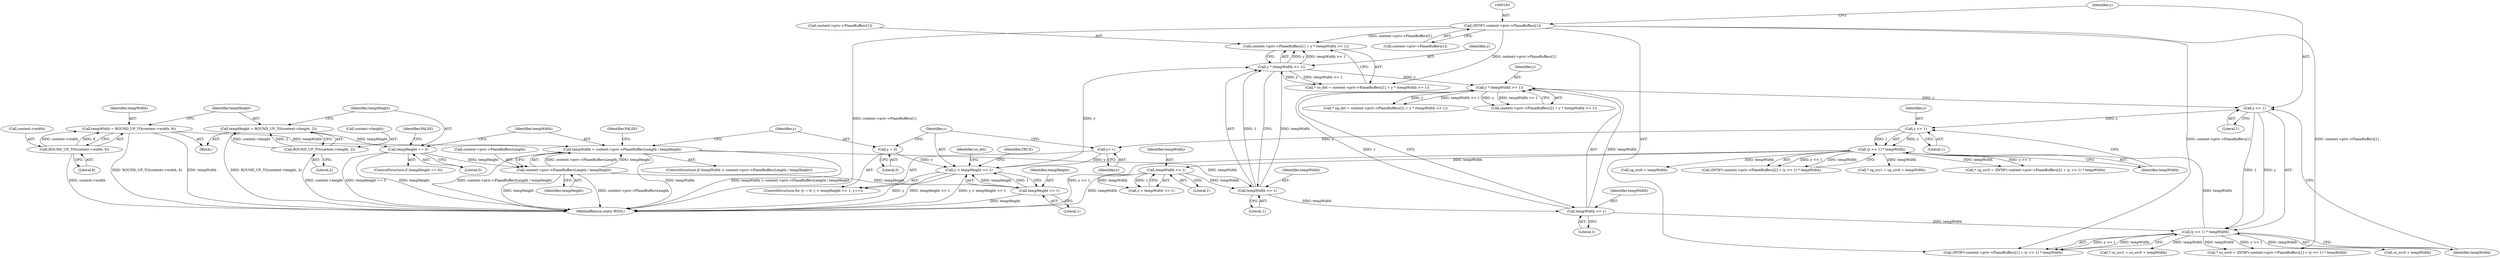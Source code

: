 digraph "0_FreeRDP_d1112c279bd1a327e8e4d0b5f371458bf2579659_6@array" {
"1000159" [label="(Call,context->priv->PlaneBuffers[1] + y * (tempWidth >> 1))"];
"1000192" [label="(Call,(INT8*) context->priv->PlaneBuffers[1])"];
"1000167" [label="(Call,y * (tempWidth >> 1))"];
"1000148" [label="(Call,y < tempHeight >> 1)"];
"1000153" [label="(Call,y++)"];
"1000226" [label="(Call,y << 1)"];
"1000202" [label="(Call,y << 1)"];
"1000183" [label="(Call,y * (tempWidth >> 1))"];
"1000185" [label="(Call,tempWidth >> 1)"];
"1000169" [label="(Call,tempWidth >> 1)"];
"1000133" [label="(Call,tempWidth > context->priv->PlaneBuffersLength / tempHeight)"];
"1000112" [label="(Call,tempWidth = ROUND_UP_TO(context->width, 8))"];
"1000114" [label="(Call,ROUND_UP_TO(context->width, 8))"];
"1000135" [label="(Call,context->priv->PlaneBuffersLength / tempHeight)"];
"1000127" [label="(Call,tempHeight == 0)"];
"1000119" [label="(Call,tempHeight = ROUND_UP_TO(context->height, 2))"];
"1000121" [label="(Call,ROUND_UP_TO(context->height, 2))"];
"1000242" [label="(Call,tempWidth >> 1)"];
"1000225" [label="(Call,(y << 1) * tempWidth)"];
"1000201" [label="(Call,(y << 1) * tempWidth)"];
"1000145" [label="(Call,y = 0)"];
"1000150" [label="(Call,tempHeight >> 1)"];
"1000136" [label="(Call,context->priv->PlaneBuffersLength)"];
"1000203" [label="(Identifier,y)"];
"1000183" [label="(Call,y * (tempWidth >> 1))"];
"1000147" [label="(Literal,0)"];
"1000169" [label="(Call,tempWidth >> 1)"];
"1000186" [label="(Identifier,tempWidth)"];
"1000120" [label="(Identifier,tempHeight)"];
"1000173" [label="(Call,* cg_dst = context->priv->PlaneBuffers[2] + y * (tempWidth >> 1))"];
"1000167" [label="(Call,y * (tempWidth >> 1))"];
"1000205" [label="(Identifier,tempWidth)"];
"1000127" [label="(Call,tempHeight == 0)"];
"1000191" [label="(Call,(INT8*) context->priv->PlaneBuffers[1] + (y << 1) * tempWidth)"];
"1000152" [label="(Literal,1)"];
"1000145" [label="(Call,y = 0)"];
"1000134" [label="(Identifier,tempWidth)"];
"1000233" [label="(Call,cg_src0 + tempWidth)"];
"1000157" [label="(Call,* co_dst = context->priv->PlaneBuffers[1] + y * (tempWidth >> 1))"];
"1000202" [label="(Call,y << 1)"];
"1000158" [label="(Identifier,co_dst)"];
"1000207" [label="(Call,* co_src1 = co_src0 + tempWidth)"];
"1000240" [label="(Call,x < tempWidth >> 1)"];
"1000213" [label="(Call,* cg_src0 = (INT8*) context->priv->PlaneBuffers[2] + (y << 1) * tempWidth)"];
"1000149" [label="(Identifier,y)"];
"1000324" [label="(MethodReturn,static BOOL)"];
"1000225" [label="(Call,(y << 1) * tempWidth)"];
"1000159" [label="(Call,context->priv->PlaneBuffers[1] + y * (tempWidth >> 1))"];
"1000192" [label="(Call,(INT8*) context->priv->PlaneBuffers[1])"];
"1000148" [label="(Call,y < tempHeight >> 1)"];
"1000323" [label="(Identifier,TRUE)"];
"1000204" [label="(Literal,1)"];
"1000175" [label="(Call,context->priv->PlaneBuffers[2] + y * (tempWidth >> 1))"];
"1000133" [label="(Call,tempWidth > context->priv->PlaneBuffersLength / tempHeight)"];
"1000143" [label="(Identifier,FALSE)"];
"1000194" [label="(Call,context->priv->PlaneBuffers[1])"];
"1000185" [label="(Call,tempWidth >> 1)"];
"1000187" [label="(Literal,1)"];
"1000131" [label="(Identifier,FALSE)"];
"1000244" [label="(Literal,1)"];
"1000132" [label="(ControlStructure,if (tempWidth > context->priv->PlaneBuffersLength / tempHeight))"];
"1000229" [label="(Identifier,tempWidth)"];
"1000102" [label="(Block,)"];
"1000125" [label="(Literal,2)"];
"1000243" [label="(Identifier,tempWidth)"];
"1000215" [label="(Call,(INT8*) context->priv->PlaneBuffers[2] + (y << 1) * tempWidth)"];
"1000189" [label="(Call,* co_src0 = (INT8*) context->priv->PlaneBuffers[1] + (y << 1) * tempWidth)"];
"1000242" [label="(Call,tempWidth >> 1)"];
"1000160" [label="(Call,context->priv->PlaneBuffers[1])"];
"1000153" [label="(Call,y++)"];
"1000201" [label="(Call,(y << 1) * tempWidth)"];
"1000184" [label="(Identifier,y)"];
"1000126" [label="(ControlStructure,if (tempHeight == 0))"];
"1000144" [label="(ControlStructure,for (y = 0; y < tempHeight >> 1; y++))"];
"1000150" [label="(Call,tempHeight >> 1)"];
"1000135" [label="(Call,context->priv->PlaneBuffersLength / tempHeight)"];
"1000129" [label="(Literal,0)"];
"1000231" [label="(Call,* cg_src1 = cg_src0 + tempWidth)"];
"1000227" [label="(Identifier,y)"];
"1000146" [label="(Identifier,y)"];
"1000112" [label="(Call,tempWidth = ROUND_UP_TO(context->width, 8))"];
"1000228" [label="(Literal,1)"];
"1000170" [label="(Identifier,tempWidth)"];
"1000119" [label="(Call,tempHeight = ROUND_UP_TO(context->height, 2))"];
"1000128" [label="(Identifier,tempHeight)"];
"1000113" [label="(Identifier,tempWidth)"];
"1000115" [label="(Call,context->width)"];
"1000168" [label="(Identifier,y)"];
"1000122" [label="(Call,context->height)"];
"1000209" [label="(Call,co_src0 + tempWidth)"];
"1000151" [label="(Identifier,tempHeight)"];
"1000121" [label="(Call,ROUND_UP_TO(context->height, 2))"];
"1000154" [label="(Identifier,y)"];
"1000141" [label="(Identifier,tempHeight)"];
"1000226" [label="(Call,y << 1)"];
"1000171" [label="(Literal,1)"];
"1000114" [label="(Call,ROUND_UP_TO(context->width, 8))"];
"1000118" [label="(Literal,8)"];
"1000159" -> "1000157"  [label="AST: "];
"1000159" -> "1000167"  [label="CFG: "];
"1000160" -> "1000159"  [label="AST: "];
"1000167" -> "1000159"  [label="AST: "];
"1000157" -> "1000159"  [label="CFG: "];
"1000192" -> "1000159"  [label="DDG: context->priv->PlaneBuffers[1]"];
"1000167" -> "1000159"  [label="DDG: y"];
"1000167" -> "1000159"  [label="DDG: tempWidth >> 1"];
"1000192" -> "1000191"  [label="AST: "];
"1000192" -> "1000194"  [label="CFG: "];
"1000193" -> "1000192"  [label="AST: "];
"1000194" -> "1000192"  [label="AST: "];
"1000203" -> "1000192"  [label="CFG: "];
"1000192" -> "1000324"  [label="DDG: context->priv->PlaneBuffers[1]"];
"1000192" -> "1000157"  [label="DDG: context->priv->PlaneBuffers[1]"];
"1000192" -> "1000189"  [label="DDG: context->priv->PlaneBuffers[1]"];
"1000192" -> "1000191"  [label="DDG: context->priv->PlaneBuffers[1]"];
"1000167" -> "1000169"  [label="CFG: "];
"1000168" -> "1000167"  [label="AST: "];
"1000169" -> "1000167"  [label="AST: "];
"1000167" -> "1000157"  [label="DDG: y"];
"1000167" -> "1000157"  [label="DDG: tempWidth >> 1"];
"1000148" -> "1000167"  [label="DDG: y"];
"1000169" -> "1000167"  [label="DDG: tempWidth"];
"1000169" -> "1000167"  [label="DDG: 1"];
"1000167" -> "1000183"  [label="DDG: y"];
"1000148" -> "1000144"  [label="AST: "];
"1000148" -> "1000150"  [label="CFG: "];
"1000149" -> "1000148"  [label="AST: "];
"1000150" -> "1000148"  [label="AST: "];
"1000158" -> "1000148"  [label="CFG: "];
"1000323" -> "1000148"  [label="CFG: "];
"1000148" -> "1000324"  [label="DDG: y"];
"1000148" -> "1000324"  [label="DDG: y < tempHeight >> 1"];
"1000148" -> "1000324"  [label="DDG: tempHeight >> 1"];
"1000153" -> "1000148"  [label="DDG: y"];
"1000145" -> "1000148"  [label="DDG: y"];
"1000150" -> "1000148"  [label="DDG: tempHeight"];
"1000150" -> "1000148"  [label="DDG: 1"];
"1000153" -> "1000144"  [label="AST: "];
"1000153" -> "1000154"  [label="CFG: "];
"1000154" -> "1000153"  [label="AST: "];
"1000149" -> "1000153"  [label="CFG: "];
"1000226" -> "1000153"  [label="DDG: y"];
"1000226" -> "1000225"  [label="AST: "];
"1000226" -> "1000228"  [label="CFG: "];
"1000227" -> "1000226"  [label="AST: "];
"1000228" -> "1000226"  [label="AST: "];
"1000229" -> "1000226"  [label="CFG: "];
"1000226" -> "1000225"  [label="DDG: y"];
"1000226" -> "1000225"  [label="DDG: 1"];
"1000202" -> "1000226"  [label="DDG: y"];
"1000202" -> "1000201"  [label="AST: "];
"1000202" -> "1000204"  [label="CFG: "];
"1000203" -> "1000202"  [label="AST: "];
"1000204" -> "1000202"  [label="AST: "];
"1000205" -> "1000202"  [label="CFG: "];
"1000202" -> "1000201"  [label="DDG: y"];
"1000202" -> "1000201"  [label="DDG: 1"];
"1000183" -> "1000202"  [label="DDG: y"];
"1000183" -> "1000175"  [label="AST: "];
"1000183" -> "1000185"  [label="CFG: "];
"1000184" -> "1000183"  [label="AST: "];
"1000185" -> "1000183"  [label="AST: "];
"1000175" -> "1000183"  [label="CFG: "];
"1000183" -> "1000173"  [label="DDG: y"];
"1000183" -> "1000173"  [label="DDG: tempWidth >> 1"];
"1000183" -> "1000175"  [label="DDG: y"];
"1000183" -> "1000175"  [label="DDG: tempWidth >> 1"];
"1000185" -> "1000183"  [label="DDG: tempWidth"];
"1000185" -> "1000183"  [label="DDG: 1"];
"1000185" -> "1000187"  [label="CFG: "];
"1000186" -> "1000185"  [label="AST: "];
"1000187" -> "1000185"  [label="AST: "];
"1000169" -> "1000185"  [label="DDG: tempWidth"];
"1000185" -> "1000201"  [label="DDG: tempWidth"];
"1000169" -> "1000171"  [label="CFG: "];
"1000170" -> "1000169"  [label="AST: "];
"1000171" -> "1000169"  [label="AST: "];
"1000133" -> "1000169"  [label="DDG: tempWidth"];
"1000242" -> "1000169"  [label="DDG: tempWidth"];
"1000133" -> "1000132"  [label="AST: "];
"1000133" -> "1000135"  [label="CFG: "];
"1000134" -> "1000133"  [label="AST: "];
"1000135" -> "1000133"  [label="AST: "];
"1000143" -> "1000133"  [label="CFG: "];
"1000146" -> "1000133"  [label="CFG: "];
"1000133" -> "1000324"  [label="DDG: tempWidth"];
"1000133" -> "1000324"  [label="DDG: tempWidth > context->priv->PlaneBuffersLength / tempHeight"];
"1000133" -> "1000324"  [label="DDG: context->priv->PlaneBuffersLength / tempHeight"];
"1000112" -> "1000133"  [label="DDG: tempWidth"];
"1000135" -> "1000133"  [label="DDG: context->priv->PlaneBuffersLength"];
"1000135" -> "1000133"  [label="DDG: tempHeight"];
"1000112" -> "1000102"  [label="AST: "];
"1000112" -> "1000114"  [label="CFG: "];
"1000113" -> "1000112"  [label="AST: "];
"1000114" -> "1000112"  [label="AST: "];
"1000120" -> "1000112"  [label="CFG: "];
"1000112" -> "1000324"  [label="DDG: ROUND_UP_TO(context->width, 8)"];
"1000112" -> "1000324"  [label="DDG: tempWidth"];
"1000114" -> "1000112"  [label="DDG: context->width"];
"1000114" -> "1000112"  [label="DDG: 8"];
"1000114" -> "1000118"  [label="CFG: "];
"1000115" -> "1000114"  [label="AST: "];
"1000118" -> "1000114"  [label="AST: "];
"1000114" -> "1000324"  [label="DDG: context->width"];
"1000135" -> "1000141"  [label="CFG: "];
"1000136" -> "1000135"  [label="AST: "];
"1000141" -> "1000135"  [label="AST: "];
"1000135" -> "1000324"  [label="DDG: tempHeight"];
"1000135" -> "1000324"  [label="DDG: context->priv->PlaneBuffersLength"];
"1000127" -> "1000135"  [label="DDG: tempHeight"];
"1000135" -> "1000150"  [label="DDG: tempHeight"];
"1000127" -> "1000126"  [label="AST: "];
"1000127" -> "1000129"  [label="CFG: "];
"1000128" -> "1000127"  [label="AST: "];
"1000129" -> "1000127"  [label="AST: "];
"1000131" -> "1000127"  [label="CFG: "];
"1000134" -> "1000127"  [label="CFG: "];
"1000127" -> "1000324"  [label="DDG: tempHeight == 0"];
"1000127" -> "1000324"  [label="DDG: tempHeight"];
"1000119" -> "1000127"  [label="DDG: tempHeight"];
"1000119" -> "1000102"  [label="AST: "];
"1000119" -> "1000121"  [label="CFG: "];
"1000120" -> "1000119"  [label="AST: "];
"1000121" -> "1000119"  [label="AST: "];
"1000128" -> "1000119"  [label="CFG: "];
"1000119" -> "1000324"  [label="DDG: ROUND_UP_TO(context->height, 2)"];
"1000121" -> "1000119"  [label="DDG: context->height"];
"1000121" -> "1000119"  [label="DDG: 2"];
"1000121" -> "1000125"  [label="CFG: "];
"1000122" -> "1000121"  [label="AST: "];
"1000125" -> "1000121"  [label="AST: "];
"1000121" -> "1000324"  [label="DDG: context->height"];
"1000242" -> "1000240"  [label="AST: "];
"1000242" -> "1000244"  [label="CFG: "];
"1000243" -> "1000242"  [label="AST: "];
"1000244" -> "1000242"  [label="AST: "];
"1000240" -> "1000242"  [label="CFG: "];
"1000242" -> "1000324"  [label="DDG: tempWidth"];
"1000242" -> "1000240"  [label="DDG: tempWidth"];
"1000242" -> "1000240"  [label="DDG: 1"];
"1000225" -> "1000242"  [label="DDG: tempWidth"];
"1000225" -> "1000215"  [label="AST: "];
"1000225" -> "1000229"  [label="CFG: "];
"1000229" -> "1000225"  [label="AST: "];
"1000215" -> "1000225"  [label="CFG: "];
"1000225" -> "1000324"  [label="DDG: y << 1"];
"1000225" -> "1000213"  [label="DDG: y << 1"];
"1000225" -> "1000213"  [label="DDG: tempWidth"];
"1000225" -> "1000215"  [label="DDG: y << 1"];
"1000225" -> "1000215"  [label="DDG: tempWidth"];
"1000201" -> "1000225"  [label="DDG: tempWidth"];
"1000225" -> "1000231"  [label="DDG: tempWidth"];
"1000225" -> "1000233"  [label="DDG: tempWidth"];
"1000201" -> "1000191"  [label="AST: "];
"1000201" -> "1000205"  [label="CFG: "];
"1000205" -> "1000201"  [label="AST: "];
"1000191" -> "1000201"  [label="CFG: "];
"1000201" -> "1000189"  [label="DDG: y << 1"];
"1000201" -> "1000189"  [label="DDG: tempWidth"];
"1000201" -> "1000191"  [label="DDG: y << 1"];
"1000201" -> "1000191"  [label="DDG: tempWidth"];
"1000201" -> "1000207"  [label="DDG: tempWidth"];
"1000201" -> "1000209"  [label="DDG: tempWidth"];
"1000145" -> "1000144"  [label="AST: "];
"1000145" -> "1000147"  [label="CFG: "];
"1000146" -> "1000145"  [label="AST: "];
"1000147" -> "1000145"  [label="AST: "];
"1000149" -> "1000145"  [label="CFG: "];
"1000150" -> "1000152"  [label="CFG: "];
"1000151" -> "1000150"  [label="AST: "];
"1000152" -> "1000150"  [label="AST: "];
"1000150" -> "1000324"  [label="DDG: tempHeight"];
}
